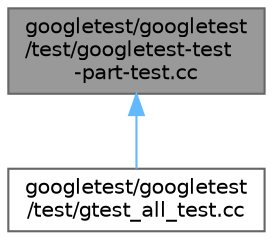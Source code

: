 digraph "googletest/googletest/test/googletest-test-part-test.cc"
{
 // LATEX_PDF_SIZE
  bgcolor="transparent";
  edge [fontname=Helvetica,fontsize=10,labelfontname=Helvetica,labelfontsize=10];
  node [fontname=Helvetica,fontsize=10,shape=box,height=0.2,width=0.4];
  Node1 [id="Node000001",label="googletest/googletest\l/test/googletest-test\l-part-test.cc",height=0.2,width=0.4,color="gray40", fillcolor="grey60", style="filled", fontcolor="black",tooltip=" "];
  Node1 -> Node2 [id="edge2_Node000001_Node000002",dir="back",color="steelblue1",style="solid",tooltip=" "];
  Node2 [id="Node000002",label="googletest/googletest\l/test/gtest_all_test.cc",height=0.2,width=0.4,color="grey40", fillcolor="white", style="filled",URL="$gtest__all__test_8cc.html",tooltip=" "];
}
